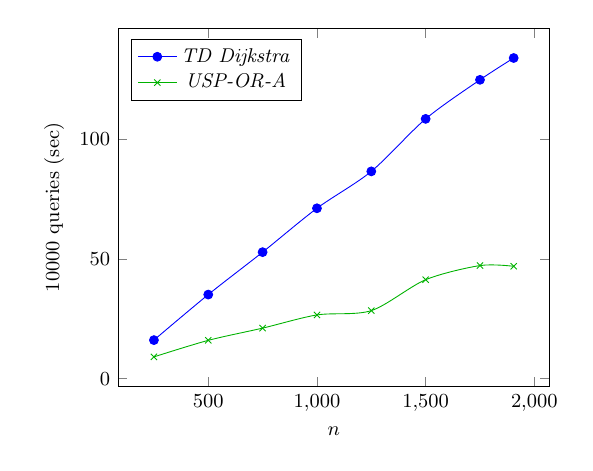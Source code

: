 \tikzstyle{textstyle}=[font=\fontsize{9}{9}\selectfont]
\begin{tikzpicture}[textstyle, scale=0.8]
    \begin{axis}[
        xlabel={$n$},
        ylabel={$10000$ queries (sec)},
		legend pos=north west
        ]
        
    \addplot[smooth,mark=*,color=blue] plot coordinates {
		(250,16.1)
		(500,35.1)
		(750,52.8)
		(1000,71.1)
		(1250,86.5)
		(1500,108.4)
		(1750,124.7)
		(1905,133.8)
    };
    \addlegendentry{\textit{TD Dijkstra}}
    
    \addplot[smooth,mark=x,color=green!70!black] plot coordinates {
		(250,9.1)
		(500,16.0)
		(750,21.1)
		(1000,26.6)
		(1250,28.4)
		(1500,41.3)
		(1750,47.2)
		(1905,46.9)
    };
    \addlegendentry{\textit{USP-OR-A}}
    
    \end{axis}
\end{tikzpicture}
